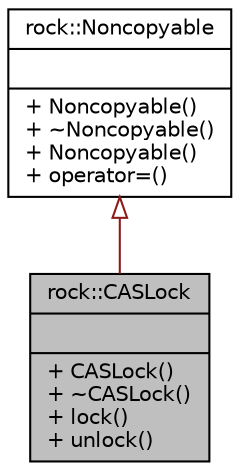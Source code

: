 digraph "rock::CASLock"
{
 // LATEX_PDF_SIZE
  edge [fontname="Helvetica",fontsize="10",labelfontname="Helvetica",labelfontsize="10"];
  node [fontname="Helvetica",fontsize="10",shape=record];
  Node1 [label="{rock::CASLock\n||+ CASLock()\l+ ~CASLock()\l+ lock()\l+ unlock()\l}",height=0.2,width=0.4,color="black", fillcolor="grey75", style="filled", fontcolor="black",tooltip="原子锁"];
  Node2 -> Node1 [dir="back",color="firebrick4",fontsize="10",style="solid",arrowtail="onormal"];
  Node2 [label="{rock::Noncopyable\n||+ Noncopyable()\l+ ~Noncopyable()\l+ Noncopyable()\l+ operator=()\l}",height=0.2,width=0.4,color="black", fillcolor="white", style="filled",URL="$classrock_1_1Noncopyable.html",tooltip="对象无法拷贝,赋值"];
}
